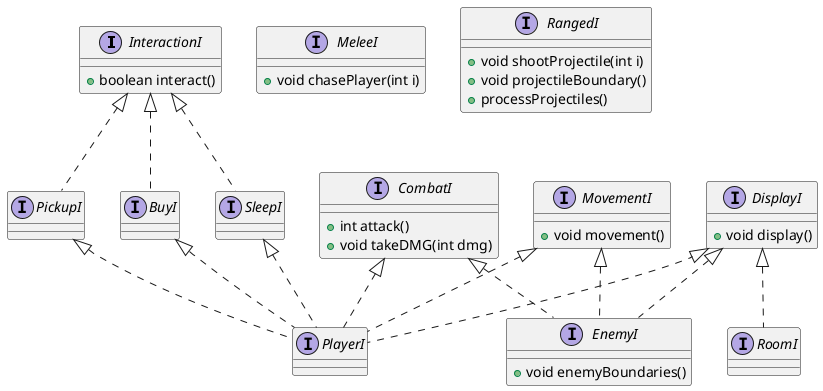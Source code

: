 @startuml
'https://plantuml.com/class-diagram

Interface InteractionI
Interface PickupI
Interface BuyI
Interface SleepI
Interface CombatI
Interface MovementI
Interface DisplayI
Interface PlayerI
Interface RoomI
Interface EnemyI
Interface MeleeI
Interface PickupI
Interface RangedI

InteractionI <|.. PickupI
InteractionI <|.. BuyI
InteractionI <|.. SleepI

PickupI <|.. PlayerI
BuyI <|.. PlayerI
SleepI <|.. PlayerI
CombatI <|.. PlayerI
MovementI <|.. PlayerI
DisplayI <|.. PlayerI

CombatI <|.. EnemyI
MovementI <|.. EnemyI
DisplayI <|.. EnemyI


DisplayI <|.. RoomI


InteractionI : + boolean interact()

CombatI : + int attack()
CombatI : + void takeDMG(int dmg)

MovementI : + void movement()

DisplayI : + void display()

EnemyI : + void enemyBoundaries()

MeleeI : + void chasePlayer(int i)

RangedI : + void shootProjectile(int i)
RangedI : + void projectileBoundary()
RangedI : + processProjectiles()

@enduml